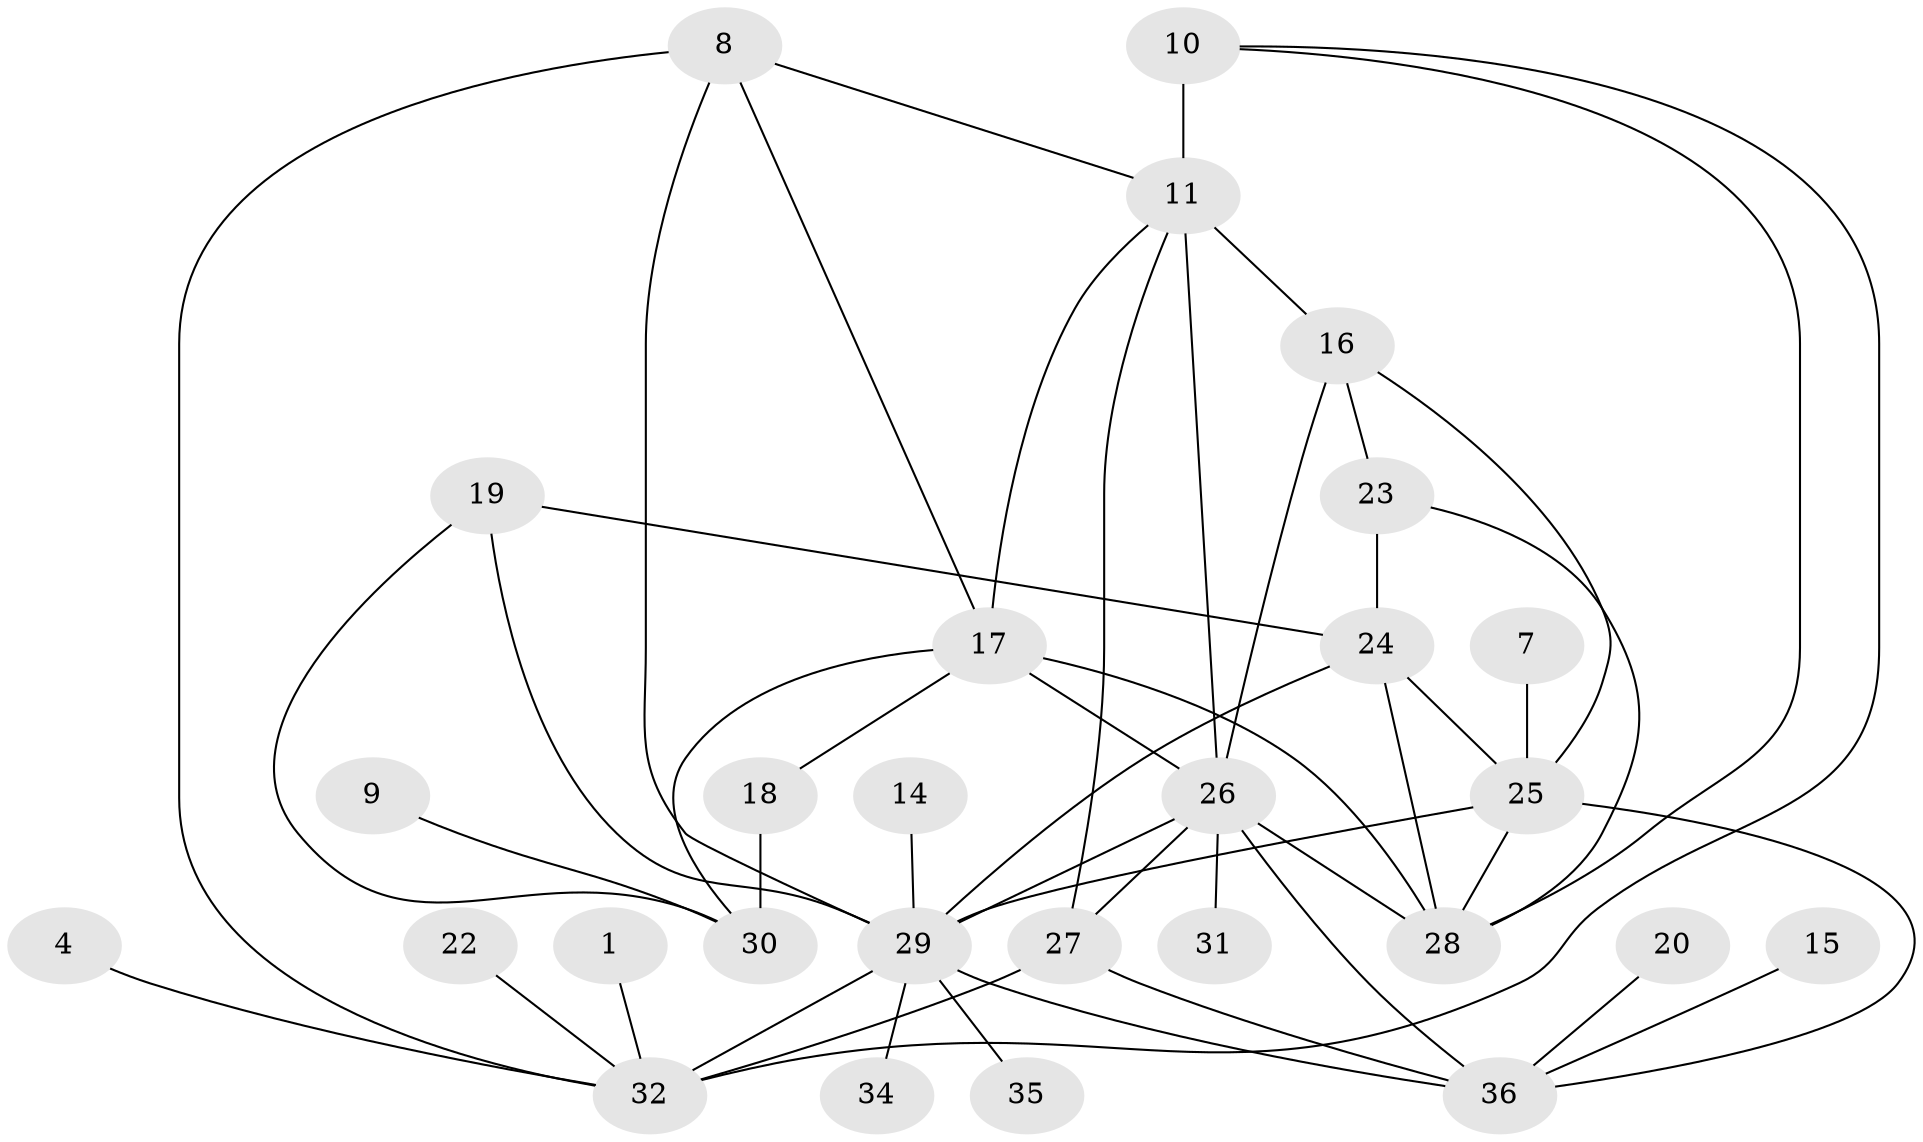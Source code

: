 // original degree distribution, {1: 0.20224719101123595, 3: 0.2696629213483146, 4: 0.16853932584269662, 8: 0.011235955056179775, 2: 0.12359550561797752, 0: 0.07865168539325842, 6: 0.033707865168539325, 7: 0.011235955056179775, 5: 0.10112359550561797}
// Generated by graph-tools (version 1.1) at 2025/35/03/04/25 23:35:54]
// undirected, 28 vertices, 49 edges
graph export_dot {
  node [color=gray90,style=filled];
  1;
  4;
  7;
  8;
  9;
  10;
  11;
  14;
  15;
  16;
  17;
  18;
  19;
  20;
  22;
  23;
  24;
  25;
  26;
  27;
  28;
  29;
  30;
  31;
  32;
  34;
  35;
  36;
  1 -- 32 [weight=1.0];
  4 -- 32 [weight=1.0];
  7 -- 25 [weight=1.0];
  8 -- 11 [weight=1.0];
  8 -- 17 [weight=1.0];
  8 -- 29 [weight=1.0];
  8 -- 32 [weight=1.0];
  9 -- 30 [weight=1.0];
  10 -- 11 [weight=3.0];
  10 -- 28 [weight=1.0];
  10 -- 32 [weight=1.0];
  11 -- 16 [weight=1.0];
  11 -- 17 [weight=1.0];
  11 -- 26 [weight=2.0];
  11 -- 27 [weight=1.0];
  14 -- 29 [weight=1.0];
  15 -- 36 [weight=1.0];
  16 -- 23 [weight=1.0];
  16 -- 25 [weight=1.0];
  16 -- 26 [weight=1.0];
  17 -- 18 [weight=1.0];
  17 -- 26 [weight=3.0];
  17 -- 28 [weight=1.0];
  17 -- 30 [weight=1.0];
  18 -- 30 [weight=2.0];
  19 -- 24 [weight=1.0];
  19 -- 29 [weight=1.0];
  19 -- 30 [weight=1.0];
  20 -- 36 [weight=1.0];
  22 -- 32 [weight=1.0];
  23 -- 24 [weight=1.0];
  23 -- 28 [weight=1.0];
  24 -- 25 [weight=2.0];
  24 -- 28 [weight=3.0];
  24 -- 29 [weight=2.0];
  25 -- 28 [weight=3.0];
  25 -- 29 [weight=3.0];
  25 -- 36 [weight=3.0];
  26 -- 27 [weight=1.0];
  26 -- 28 [weight=1.0];
  26 -- 29 [weight=1.0];
  26 -- 31 [weight=1.0];
  26 -- 36 [weight=3.0];
  27 -- 32 [weight=2.0];
  27 -- 36 [weight=1.0];
  29 -- 32 [weight=1.0];
  29 -- 34 [weight=1.0];
  29 -- 35 [weight=1.0];
  29 -- 36 [weight=1.0];
}
